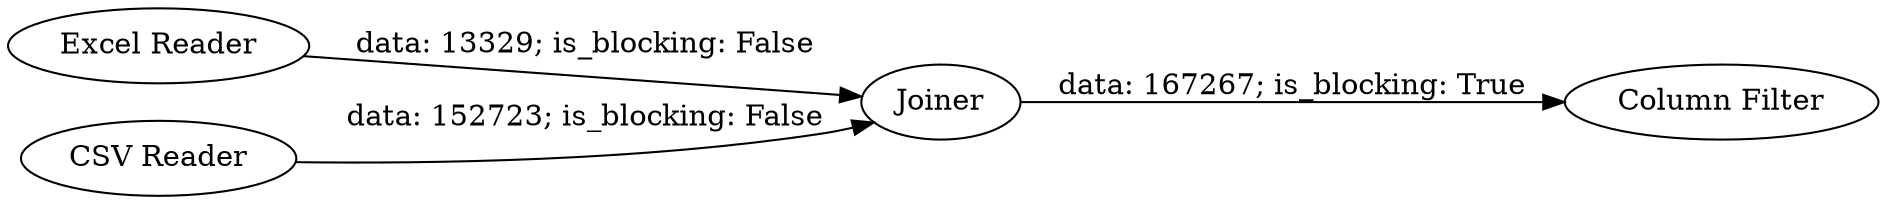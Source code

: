 digraph {
	"9218259497732357303_4" [label="Column Filter"]
	"9218259497732357303_2" [label="Excel Reader"]
	"9218259497732357303_3" [label=Joiner]
	"9218259497732357303_1" [label="CSV Reader"]
	"9218259497732357303_2" -> "9218259497732357303_3" [label="data: 13329; is_blocking: False"]
	"9218259497732357303_1" -> "9218259497732357303_3" [label="data: 152723; is_blocking: False"]
	"9218259497732357303_3" -> "9218259497732357303_4" [label="data: 167267; is_blocking: True"]
	rankdir=LR
}
